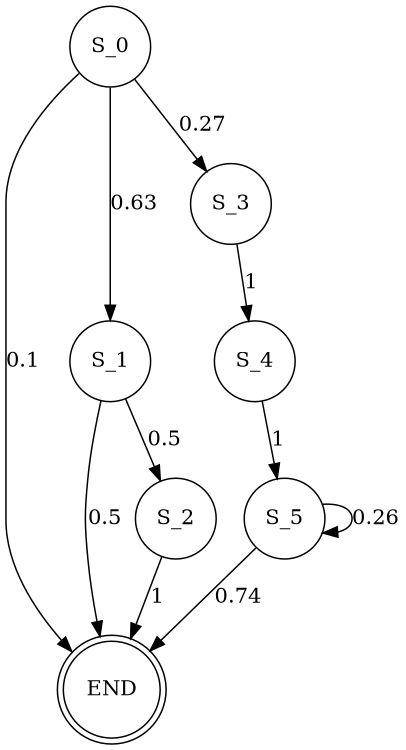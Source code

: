 digraph finite_state_machine {
    rankdir=S;
    size="8,5"
    node [shape = doublecircle]; END
    node [shape = circle];
    S_0 -> S_1 [ label = "0.63" ];
    S_1 -> END [ label = "0.5" ];
    S_1 -> S_2 [ label = "0.5" ];
    S_2 -> END [ label = "1" ];

    S_0 -> S_3 [ label = "0.27" ];
    S_3 -> S_4 [ label = "1" ];
    S_4 -> S_5 [ label = "1" ];
    S_5 -> S_5 [ label = "0.26" ];
    S_5 -> END [ label = "0.74" ];

    S_0 -> END [ label = "0.1" ];


}

